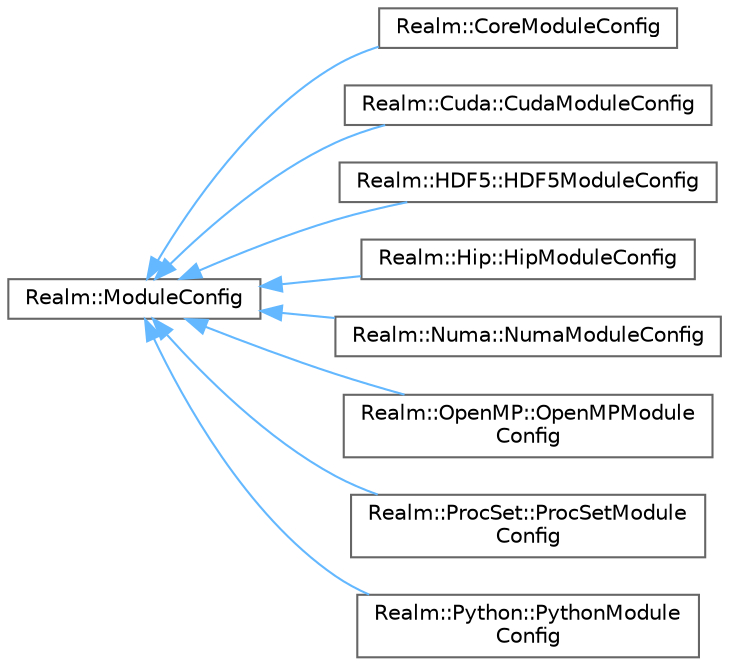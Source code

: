 digraph "Graphical Class Hierarchy"
{
 // LATEX_PDF_SIZE
  bgcolor="transparent";
  edge [fontname=Helvetica,fontsize=10,labelfontname=Helvetica,labelfontsize=10];
  node [fontname=Helvetica,fontsize=10,shape=box,height=0.2,width=0.4];
  rankdir="LR";
  Node0 [id="Node000000",label="Realm::ModuleConfig",height=0.2,width=0.4,color="grey40", fillcolor="white", style="filled",URL="$classRealm_1_1ModuleConfig.html",tooltip=" "];
  Node0 -> Node1 [id="edge205_Node000000_Node000001",dir="back",color="steelblue1",style="solid",tooltip=" "];
  Node1 [id="Node000001",label="Realm::CoreModuleConfig",height=0.2,width=0.4,color="grey40", fillcolor="white", style="filled",URL="$classRealm_1_1CoreModuleConfig.html",tooltip=" "];
  Node0 -> Node2 [id="edge206_Node000000_Node000002",dir="back",color="steelblue1",style="solid",tooltip=" "];
  Node2 [id="Node000002",label="Realm::Cuda::CudaModuleConfig",height=0.2,width=0.4,color="grey40", fillcolor="white", style="filled",URL="$classRealm_1_1Cuda_1_1CudaModuleConfig.html",tooltip=" "];
  Node0 -> Node3 [id="edge207_Node000000_Node000003",dir="back",color="steelblue1",style="solid",tooltip=" "];
  Node3 [id="Node000003",label="Realm::HDF5::HDF5ModuleConfig",height=0.2,width=0.4,color="grey40", fillcolor="white", style="filled",URL="$classRealm_1_1HDF5_1_1HDF5ModuleConfig.html",tooltip=" "];
  Node0 -> Node4 [id="edge208_Node000000_Node000004",dir="back",color="steelblue1",style="solid",tooltip=" "];
  Node4 [id="Node000004",label="Realm::Hip::HipModuleConfig",height=0.2,width=0.4,color="grey40", fillcolor="white", style="filled",URL="$classRealm_1_1Hip_1_1HipModuleConfig.html",tooltip=" "];
  Node0 -> Node5 [id="edge209_Node000000_Node000005",dir="back",color="steelblue1",style="solid",tooltip=" "];
  Node5 [id="Node000005",label="Realm::Numa::NumaModuleConfig",height=0.2,width=0.4,color="grey40", fillcolor="white", style="filled",URL="$classRealm_1_1Numa_1_1NumaModuleConfig.html",tooltip=" "];
  Node0 -> Node6 [id="edge210_Node000000_Node000006",dir="back",color="steelblue1",style="solid",tooltip=" "];
  Node6 [id="Node000006",label="Realm::OpenMP::OpenMPModule\lConfig",height=0.2,width=0.4,color="grey40", fillcolor="white", style="filled",URL="$classRealm_1_1OpenMP_1_1OpenMPModuleConfig.html",tooltip=" "];
  Node0 -> Node7 [id="edge211_Node000000_Node000007",dir="back",color="steelblue1",style="solid",tooltip=" "];
  Node7 [id="Node000007",label="Realm::ProcSet::ProcSetModule\lConfig",height=0.2,width=0.4,color="grey40", fillcolor="white", style="filled",URL="$classRealm_1_1ProcSet_1_1ProcSetModuleConfig.html",tooltip=" "];
  Node0 -> Node8 [id="edge212_Node000000_Node000008",dir="back",color="steelblue1",style="solid",tooltip=" "];
  Node8 [id="Node000008",label="Realm::Python::PythonModule\lConfig",height=0.2,width=0.4,color="grey40", fillcolor="white", style="filled",URL="$classRealm_1_1Python_1_1PythonModuleConfig.html",tooltip=" "];
}
